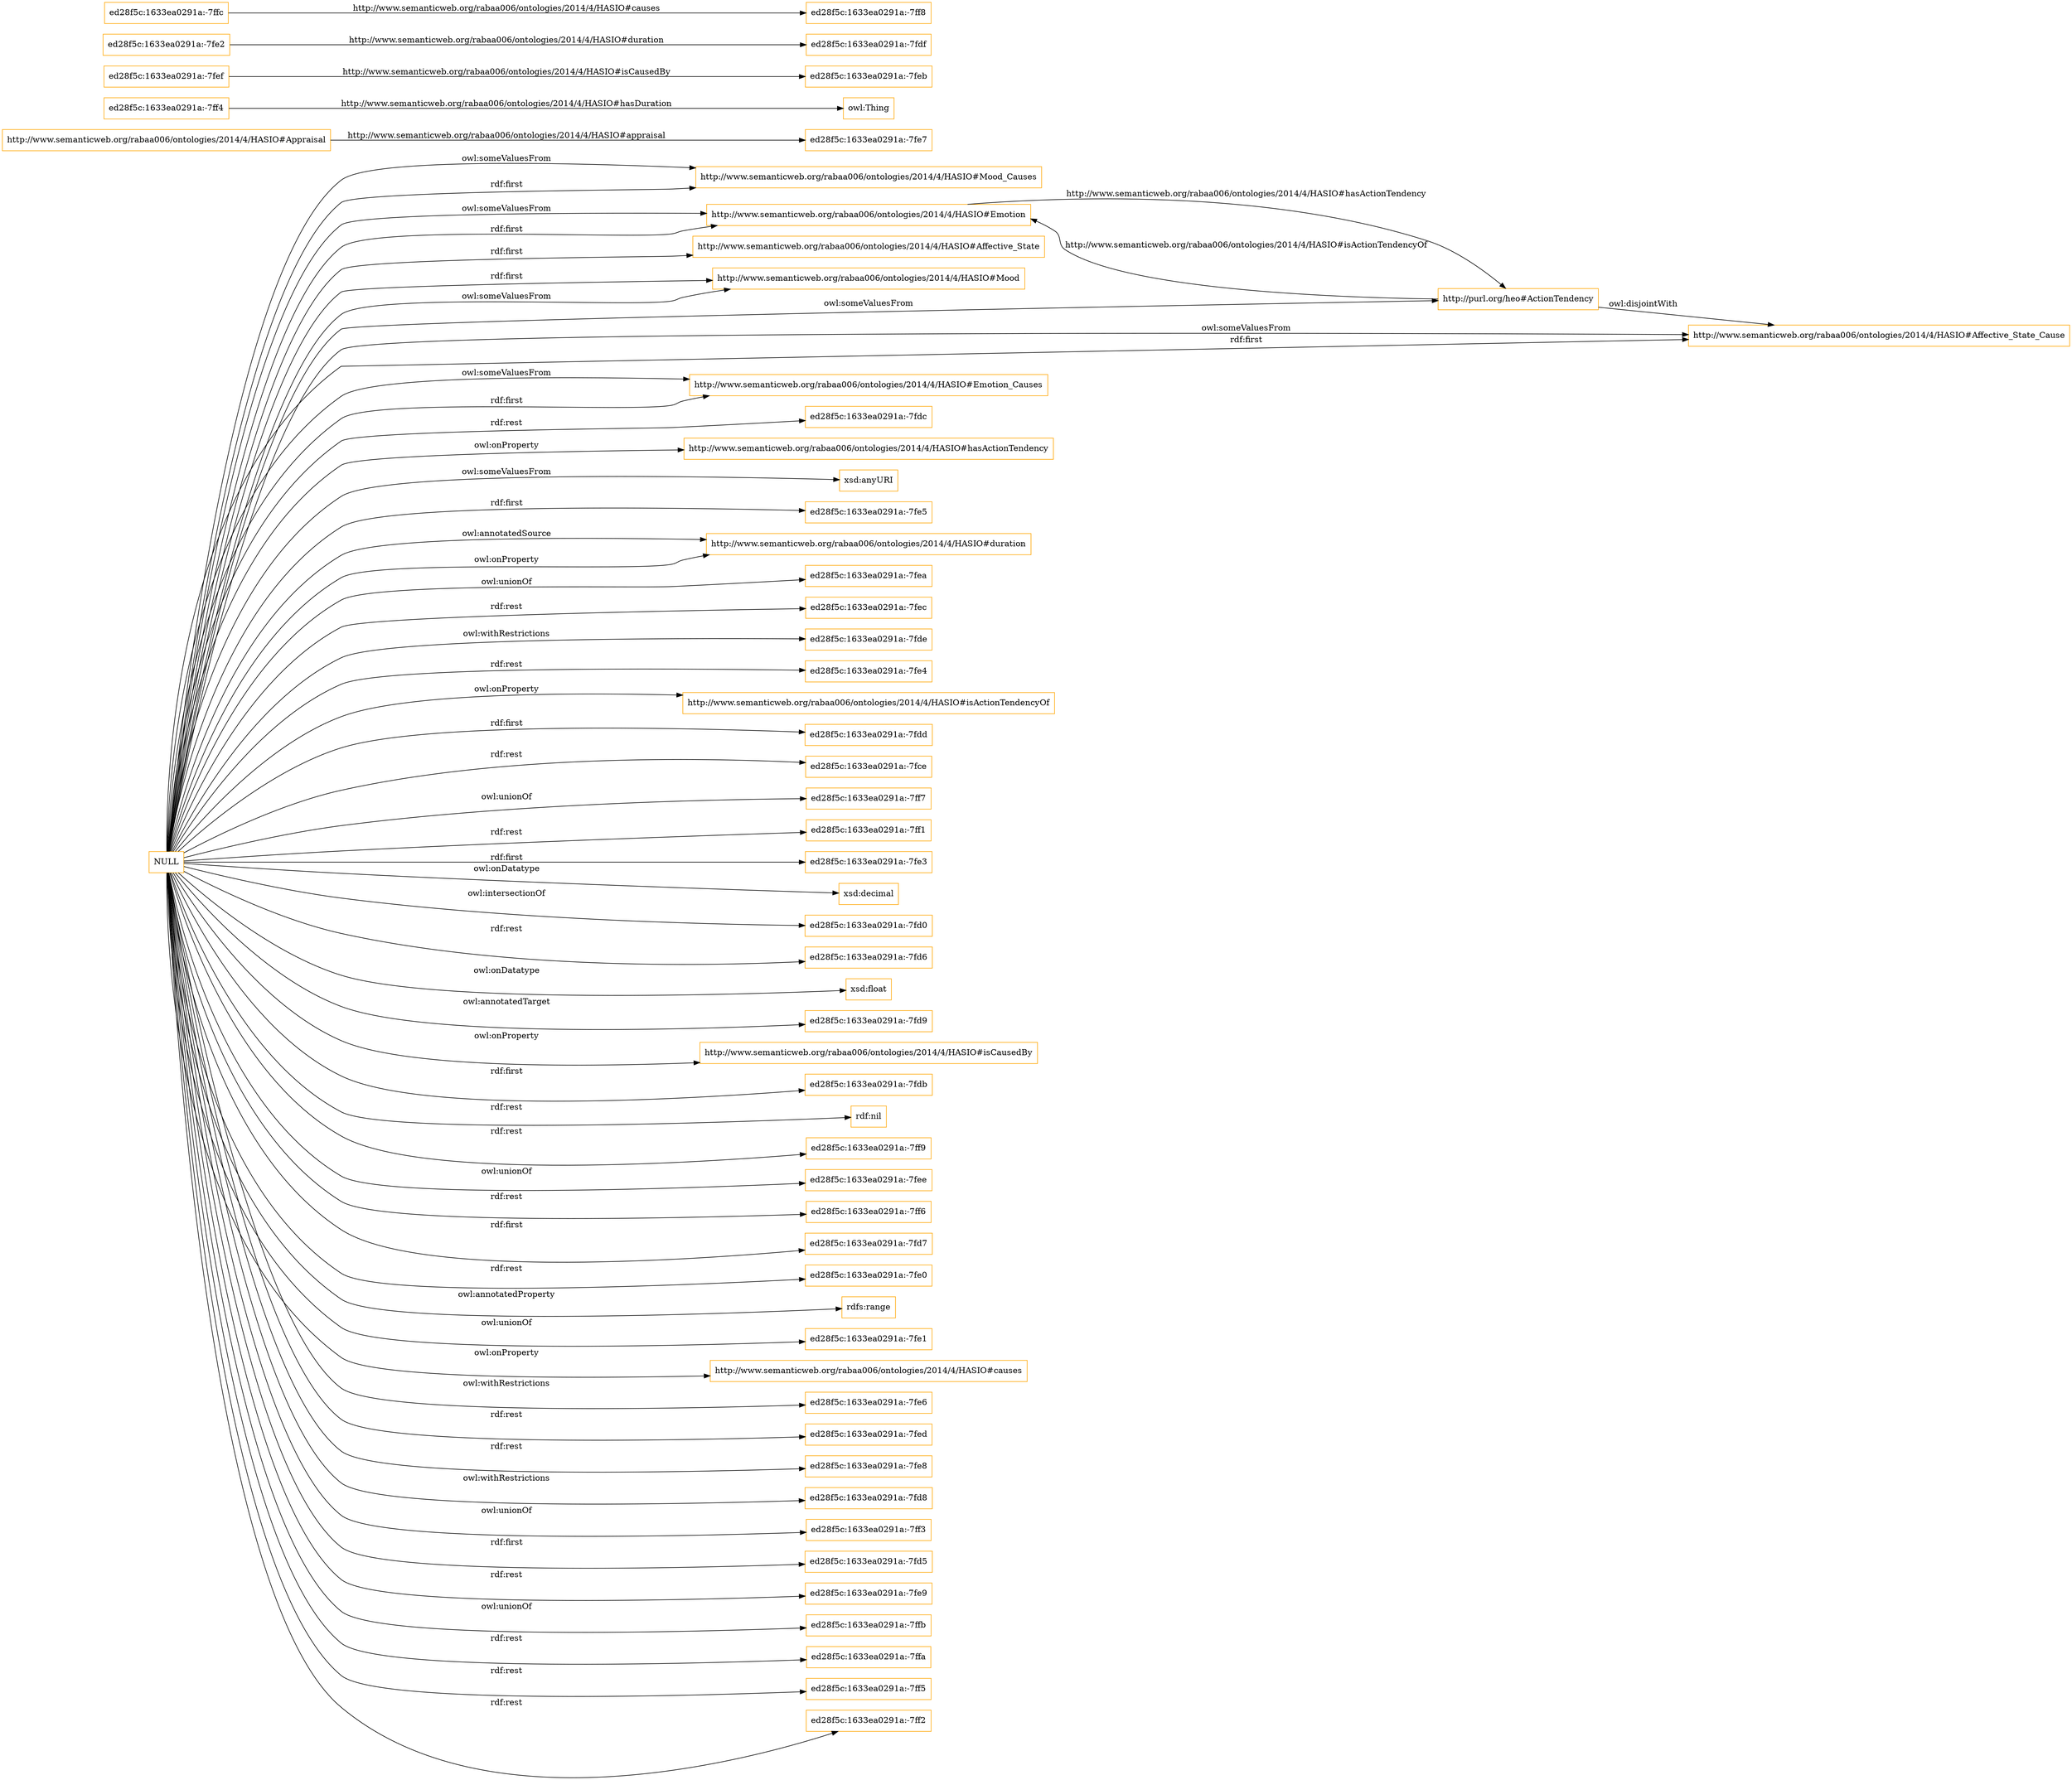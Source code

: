 digraph ar2dtool_diagram { 
rankdir=LR;
size="1501"
node [shape = rectangle, color="orange"]; "http://www.semanticweb.org/rabaa006/ontologies/2014/4/HASIO#Mood_Causes" "http://www.semanticweb.org/rabaa006/ontologies/2014/4/HASIO#Emotion" "http://www.semanticweb.org/rabaa006/ontologies/2014/4/HASIO#Affective_State" "http://www.semanticweb.org/rabaa006/ontologies/2014/4/HASIO#Mood" "http://www.semanticweb.org/rabaa006/ontologies/2014/4/HASIO#Affective_State_Cause" "http://www.semanticweb.org/rabaa006/ontologies/2014/4/HASIO#Appraisal" "ed28f5c:1633ea0291a:-7ff4" "http://purl.org/heo#ActionTendency" "ed28f5c:1633ea0291a:-7feb" "http://www.semanticweb.org/rabaa006/ontologies/2014/4/HASIO#Emotion_Causes" "ed28f5c:1633ea0291a:-7fe2" "ed28f5c:1633ea0291a:-7ffc" "ed28f5c:1633ea0291a:-7ff8" "ed28f5c:1633ea0291a:-7fef" ; /*classes style*/
	"http://purl.org/heo#ActionTendency" -> "http://www.semanticweb.org/rabaa006/ontologies/2014/4/HASIO#Affective_State_Cause" [ label = "owl:disjointWith" ];
	"NULL" -> "http://www.semanticweb.org/rabaa006/ontologies/2014/4/HASIO#Mood_Causes" [ label = "rdf:first" ];
	"NULL" -> "ed28f5c:1633ea0291a:-7fdc" [ label = "rdf:rest" ];
	"NULL" -> "http://www.semanticweb.org/rabaa006/ontologies/2014/4/HASIO#hasActionTendency" [ label = "owl:onProperty" ];
	"NULL" -> "xsd:anyURI" [ label = "owl:someValuesFrom" ];
	"NULL" -> "ed28f5c:1633ea0291a:-7fe5" [ label = "rdf:first" ];
	"NULL" -> "http://www.semanticweb.org/rabaa006/ontologies/2014/4/HASIO#duration" [ label = "owl:onProperty" ];
	"NULL" -> "http://www.semanticweb.org/rabaa006/ontologies/2014/4/HASIO#Affective_State_Cause" [ label = "owl:someValuesFrom" ];
	"NULL" -> "ed28f5c:1633ea0291a:-7fea" [ label = "owl:unionOf" ];
	"NULL" -> "ed28f5c:1633ea0291a:-7fec" [ label = "rdf:rest" ];
	"NULL" -> "ed28f5c:1633ea0291a:-7fde" [ label = "owl:withRestrictions" ];
	"NULL" -> "http://purl.org/heo#ActionTendency" [ label = "owl:someValuesFrom" ];
	"NULL" -> "ed28f5c:1633ea0291a:-7fe4" [ label = "rdf:rest" ];
	"NULL" -> "http://www.semanticweb.org/rabaa006/ontologies/2014/4/HASIO#isActionTendencyOf" [ label = "owl:onProperty" ];
	"NULL" -> "ed28f5c:1633ea0291a:-7fdd" [ label = "rdf:first" ];
	"NULL" -> "ed28f5c:1633ea0291a:-7fce" [ label = "rdf:rest" ];
	"NULL" -> "ed28f5c:1633ea0291a:-7ff7" [ label = "owl:unionOf" ];
	"NULL" -> "ed28f5c:1633ea0291a:-7ff1" [ label = "rdf:rest" ];
	"NULL" -> "ed28f5c:1633ea0291a:-7fe3" [ label = "rdf:first" ];
	"NULL" -> "xsd:decimal" [ label = "owl:onDatatype" ];
	"NULL" -> "ed28f5c:1633ea0291a:-7fd0" [ label = "owl:intersectionOf" ];
	"NULL" -> "ed28f5c:1633ea0291a:-7fd6" [ label = "rdf:rest" ];
	"NULL" -> "xsd:float" [ label = "owl:onDatatype" ];
	"NULL" -> "http://www.semanticweb.org/rabaa006/ontologies/2014/4/HASIO#Mood_Causes" [ label = "owl:someValuesFrom" ];
	"NULL" -> "ed28f5c:1633ea0291a:-7fd9" [ label = "owl:annotatedTarget" ];
	"NULL" -> "http://www.semanticweb.org/rabaa006/ontologies/2014/4/HASIO#isCausedBy" [ label = "owl:onProperty" ];
	"NULL" -> "ed28f5c:1633ea0291a:-7fdb" [ label = "rdf:first" ];
	"NULL" -> "rdf:nil" [ label = "rdf:rest" ];
	"NULL" -> "ed28f5c:1633ea0291a:-7ff9" [ label = "rdf:rest" ];
	"NULL" -> "ed28f5c:1633ea0291a:-7fee" [ label = "owl:unionOf" ];
	"NULL" -> "http://www.semanticweb.org/rabaa006/ontologies/2014/4/HASIO#Mood" [ label = "owl:someValuesFrom" ];
	"NULL" -> "http://www.semanticweb.org/rabaa006/ontologies/2014/4/HASIO#Emotion_Causes" [ label = "rdf:first" ];
	"NULL" -> "ed28f5c:1633ea0291a:-7ff6" [ label = "rdf:rest" ];
	"NULL" -> "ed28f5c:1633ea0291a:-7fd7" [ label = "rdf:first" ];
	"NULL" -> "ed28f5c:1633ea0291a:-7fe0" [ label = "rdf:rest" ];
	"NULL" -> "rdfs:range" [ label = "owl:annotatedProperty" ];
	"NULL" -> "http://www.semanticweb.org/rabaa006/ontologies/2014/4/HASIO#Affective_State_Cause" [ label = "rdf:first" ];
	"NULL" -> "http://www.semanticweb.org/rabaa006/ontologies/2014/4/HASIO#Emotion" [ label = "rdf:first" ];
	"NULL" -> "ed28f5c:1633ea0291a:-7fe1" [ label = "owl:unionOf" ];
	"NULL" -> "http://www.semanticweb.org/rabaa006/ontologies/2014/4/HASIO#duration" [ label = "owl:annotatedSource" ];
	"NULL" -> "http://www.semanticweb.org/rabaa006/ontologies/2014/4/HASIO#causes" [ label = "owl:onProperty" ];
	"NULL" -> "http://www.semanticweb.org/rabaa006/ontologies/2014/4/HASIO#Emotion" [ label = "owl:someValuesFrom" ];
	"NULL" -> "ed28f5c:1633ea0291a:-7fe6" [ label = "owl:withRestrictions" ];
	"NULL" -> "ed28f5c:1633ea0291a:-7fed" [ label = "rdf:rest" ];
	"NULL" -> "ed28f5c:1633ea0291a:-7fe8" [ label = "rdf:rest" ];
	"NULL" -> "ed28f5c:1633ea0291a:-7fd8" [ label = "owl:withRestrictions" ];
	"NULL" -> "http://www.semanticweb.org/rabaa006/ontologies/2014/4/HASIO#Mood" [ label = "rdf:first" ];
	"NULL" -> "ed28f5c:1633ea0291a:-7ff3" [ label = "owl:unionOf" ];
	"NULL" -> "http://www.semanticweb.org/rabaa006/ontologies/2014/4/HASIO#Affective_State" [ label = "rdf:first" ];
	"NULL" -> "ed28f5c:1633ea0291a:-7fd5" [ label = "rdf:first" ];
	"NULL" -> "http://www.semanticweb.org/rabaa006/ontologies/2014/4/HASIO#Emotion_Causes" [ label = "owl:someValuesFrom" ];
	"NULL" -> "ed28f5c:1633ea0291a:-7fe9" [ label = "rdf:rest" ];
	"NULL" -> "ed28f5c:1633ea0291a:-7ffb" [ label = "owl:unionOf" ];
	"NULL" -> "ed28f5c:1633ea0291a:-7ffa" [ label = "rdf:rest" ];
	"NULL" -> "ed28f5c:1633ea0291a:-7ff5" [ label = "rdf:rest" ];
	"NULL" -> "ed28f5c:1633ea0291a:-7ff2" [ label = "rdf:rest" ];
	"ed28f5c:1633ea0291a:-7fef" -> "ed28f5c:1633ea0291a:-7feb" [ label = "http://www.semanticweb.org/rabaa006/ontologies/2014/4/HASIO#isCausedBy" ];
	"http://purl.org/heo#ActionTendency" -> "http://www.semanticweb.org/rabaa006/ontologies/2014/4/HASIO#Emotion" [ label = "http://www.semanticweb.org/rabaa006/ontologies/2014/4/HASIO#isActionTendencyOf" ];
	"ed28f5c:1633ea0291a:-7ffc" -> "ed28f5c:1633ea0291a:-7ff8" [ label = "http://www.semanticweb.org/rabaa006/ontologies/2014/4/HASIO#causes" ];
	"http://www.semanticweb.org/rabaa006/ontologies/2014/4/HASIO#Appraisal" -> "ed28f5c:1633ea0291a:-7fe7" [ label = "http://www.semanticweb.org/rabaa006/ontologies/2014/4/HASIO#appraisal" ];
	"ed28f5c:1633ea0291a:-7fe2" -> "ed28f5c:1633ea0291a:-7fdf" [ label = "http://www.semanticweb.org/rabaa006/ontologies/2014/4/HASIO#duration" ];
	"ed28f5c:1633ea0291a:-7ff4" -> "owl:Thing" [ label = "http://www.semanticweb.org/rabaa006/ontologies/2014/4/HASIO#hasDuration" ];
	"http://www.semanticweb.org/rabaa006/ontologies/2014/4/HASIO#Emotion" -> "http://purl.org/heo#ActionTendency" [ label = "http://www.semanticweb.org/rabaa006/ontologies/2014/4/HASIO#hasActionTendency" ];

}

